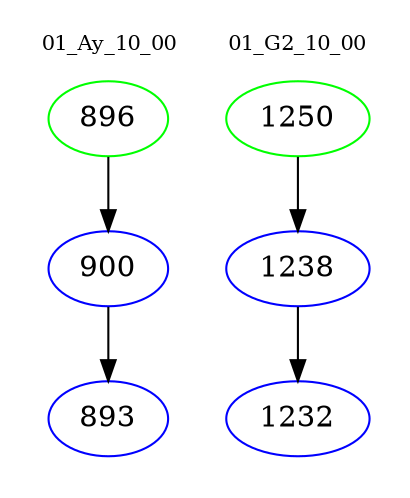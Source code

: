 digraph{
subgraph cluster_0 {
color = white
label = "01_Ay_10_00";
fontsize=10;
T0_896 [label="896", color="green"]
T0_896 -> T0_900 [color="black"]
T0_900 [label="900", color="blue"]
T0_900 -> T0_893 [color="black"]
T0_893 [label="893", color="blue"]
}
subgraph cluster_1 {
color = white
label = "01_G2_10_00";
fontsize=10;
T1_1250 [label="1250", color="green"]
T1_1250 -> T1_1238 [color="black"]
T1_1238 [label="1238", color="blue"]
T1_1238 -> T1_1232 [color="black"]
T1_1232 [label="1232", color="blue"]
}
}

